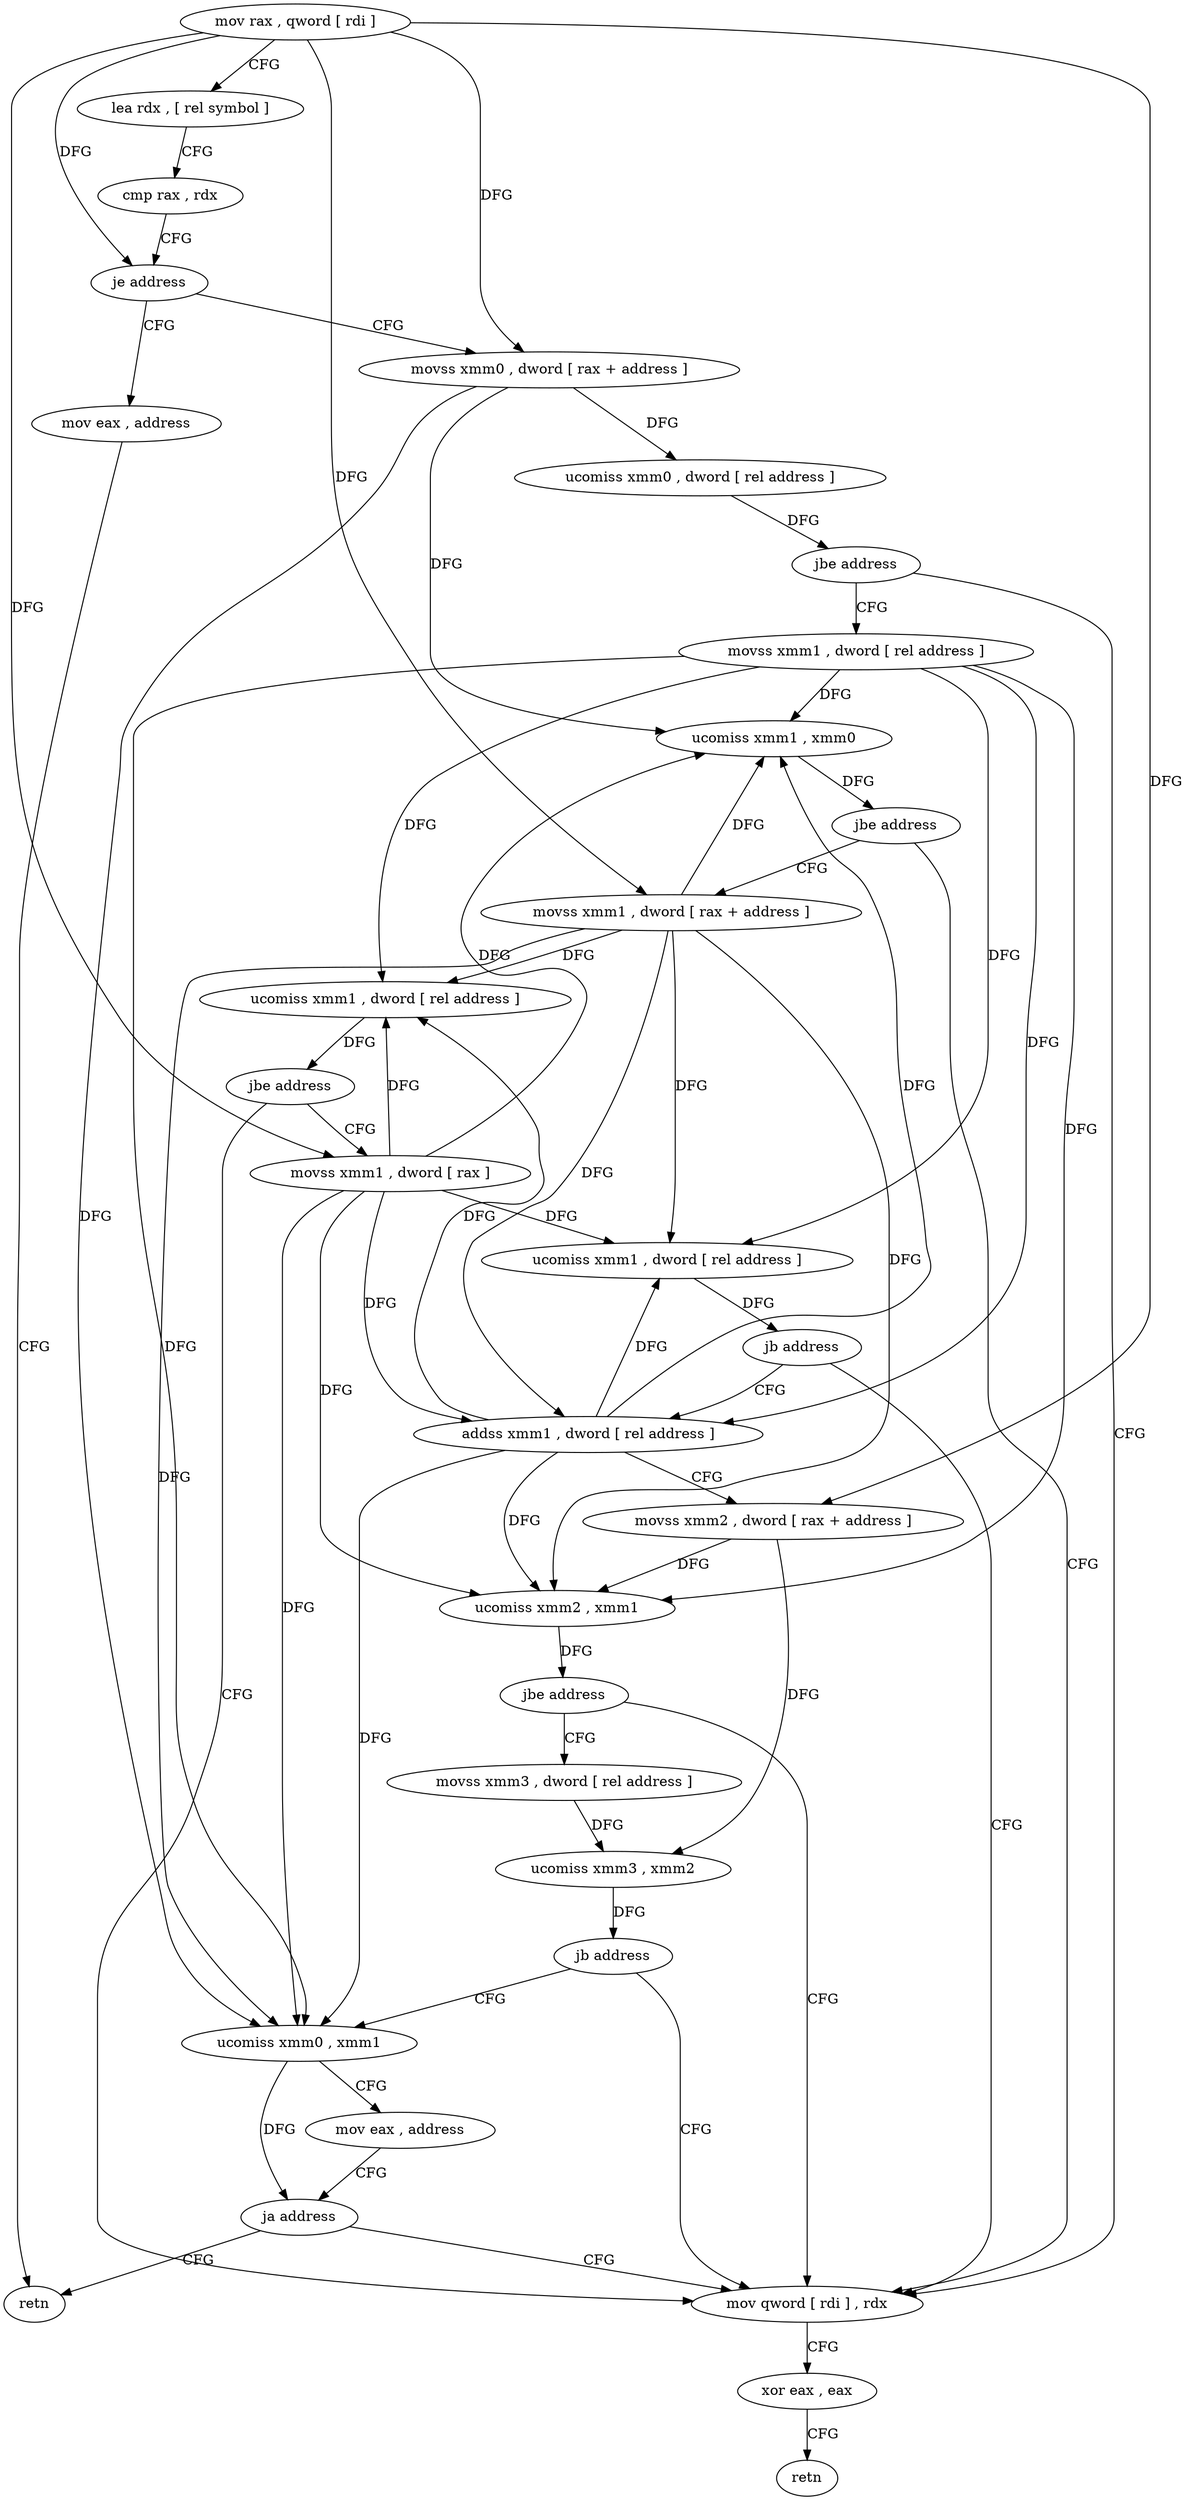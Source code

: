 digraph "func" {
"178480" [label = "mov rax , qword [ rdi ]" ]
"178483" [label = "lea rdx , [ rel symbol ]" ]
"178490" [label = "cmp rax , rdx" ]
"178493" [label = "je address" ]
"178600" [label = "mov eax , address" ]
"178495" [label = "movss xmm0 , dword [ rax + address ]" ]
"178605" [label = "retn" ]
"178500" [label = "ucomiss xmm0 , dword [ rel address ]" ]
"178507" [label = "jbe address" ]
"178590" [label = "mov qword [ rdi ] , rdx" ]
"178509" [label = "movss xmm1 , dword [ rel address ]" ]
"178593" [label = "xor eax , eax" ]
"178595" [label = "retn" ]
"178517" [label = "ucomiss xmm1 , xmm0" ]
"178520" [label = "jbe address" ]
"178522" [label = "movss xmm1 , dword [ rax + address ]" ]
"178527" [label = "ucomiss xmm1 , dword [ rel address ]" ]
"178534" [label = "jbe address" ]
"178536" [label = "movss xmm1 , dword [ rax ]" ]
"178540" [label = "ucomiss xmm1 , dword [ rel address ]" ]
"178547" [label = "jb address" ]
"178549" [label = "addss xmm1 , dword [ rel address ]" ]
"178557" [label = "movss xmm2 , dword [ rax + address ]" ]
"178562" [label = "ucomiss xmm2 , xmm1" ]
"178565" [label = "jbe address" ]
"178567" [label = "movss xmm3 , dword [ rel address ]" ]
"178575" [label = "ucomiss xmm3 , xmm2" ]
"178578" [label = "jb address" ]
"178580" [label = "ucomiss xmm0 , xmm1" ]
"178583" [label = "mov eax , address" ]
"178588" [label = "ja address" ]
"178480" -> "178483" [ label = "CFG" ]
"178480" -> "178493" [ label = "DFG" ]
"178480" -> "178495" [ label = "DFG" ]
"178480" -> "178522" [ label = "DFG" ]
"178480" -> "178536" [ label = "DFG" ]
"178480" -> "178557" [ label = "DFG" ]
"178483" -> "178490" [ label = "CFG" ]
"178490" -> "178493" [ label = "CFG" ]
"178493" -> "178600" [ label = "CFG" ]
"178493" -> "178495" [ label = "CFG" ]
"178600" -> "178605" [ label = "CFG" ]
"178495" -> "178500" [ label = "DFG" ]
"178495" -> "178517" [ label = "DFG" ]
"178495" -> "178580" [ label = "DFG" ]
"178500" -> "178507" [ label = "DFG" ]
"178507" -> "178590" [ label = "CFG" ]
"178507" -> "178509" [ label = "CFG" ]
"178590" -> "178593" [ label = "CFG" ]
"178509" -> "178517" [ label = "DFG" ]
"178509" -> "178527" [ label = "DFG" ]
"178509" -> "178540" [ label = "DFG" ]
"178509" -> "178549" [ label = "DFG" ]
"178509" -> "178562" [ label = "DFG" ]
"178509" -> "178580" [ label = "DFG" ]
"178593" -> "178595" [ label = "CFG" ]
"178517" -> "178520" [ label = "DFG" ]
"178520" -> "178590" [ label = "CFG" ]
"178520" -> "178522" [ label = "CFG" ]
"178522" -> "178527" [ label = "DFG" ]
"178522" -> "178517" [ label = "DFG" ]
"178522" -> "178540" [ label = "DFG" ]
"178522" -> "178549" [ label = "DFG" ]
"178522" -> "178562" [ label = "DFG" ]
"178522" -> "178580" [ label = "DFG" ]
"178527" -> "178534" [ label = "DFG" ]
"178534" -> "178590" [ label = "CFG" ]
"178534" -> "178536" [ label = "CFG" ]
"178536" -> "178540" [ label = "DFG" ]
"178536" -> "178527" [ label = "DFG" ]
"178536" -> "178517" [ label = "DFG" ]
"178536" -> "178549" [ label = "DFG" ]
"178536" -> "178562" [ label = "DFG" ]
"178536" -> "178580" [ label = "DFG" ]
"178540" -> "178547" [ label = "DFG" ]
"178547" -> "178590" [ label = "CFG" ]
"178547" -> "178549" [ label = "CFG" ]
"178549" -> "178557" [ label = "CFG" ]
"178549" -> "178527" [ label = "DFG" ]
"178549" -> "178540" [ label = "DFG" ]
"178549" -> "178517" [ label = "DFG" ]
"178549" -> "178562" [ label = "DFG" ]
"178549" -> "178580" [ label = "DFG" ]
"178557" -> "178562" [ label = "DFG" ]
"178557" -> "178575" [ label = "DFG" ]
"178562" -> "178565" [ label = "DFG" ]
"178565" -> "178590" [ label = "CFG" ]
"178565" -> "178567" [ label = "CFG" ]
"178567" -> "178575" [ label = "DFG" ]
"178575" -> "178578" [ label = "DFG" ]
"178578" -> "178590" [ label = "CFG" ]
"178578" -> "178580" [ label = "CFG" ]
"178580" -> "178583" [ label = "CFG" ]
"178580" -> "178588" [ label = "DFG" ]
"178583" -> "178588" [ label = "CFG" ]
"178588" -> "178605" [ label = "CFG" ]
"178588" -> "178590" [ label = "CFG" ]
}

